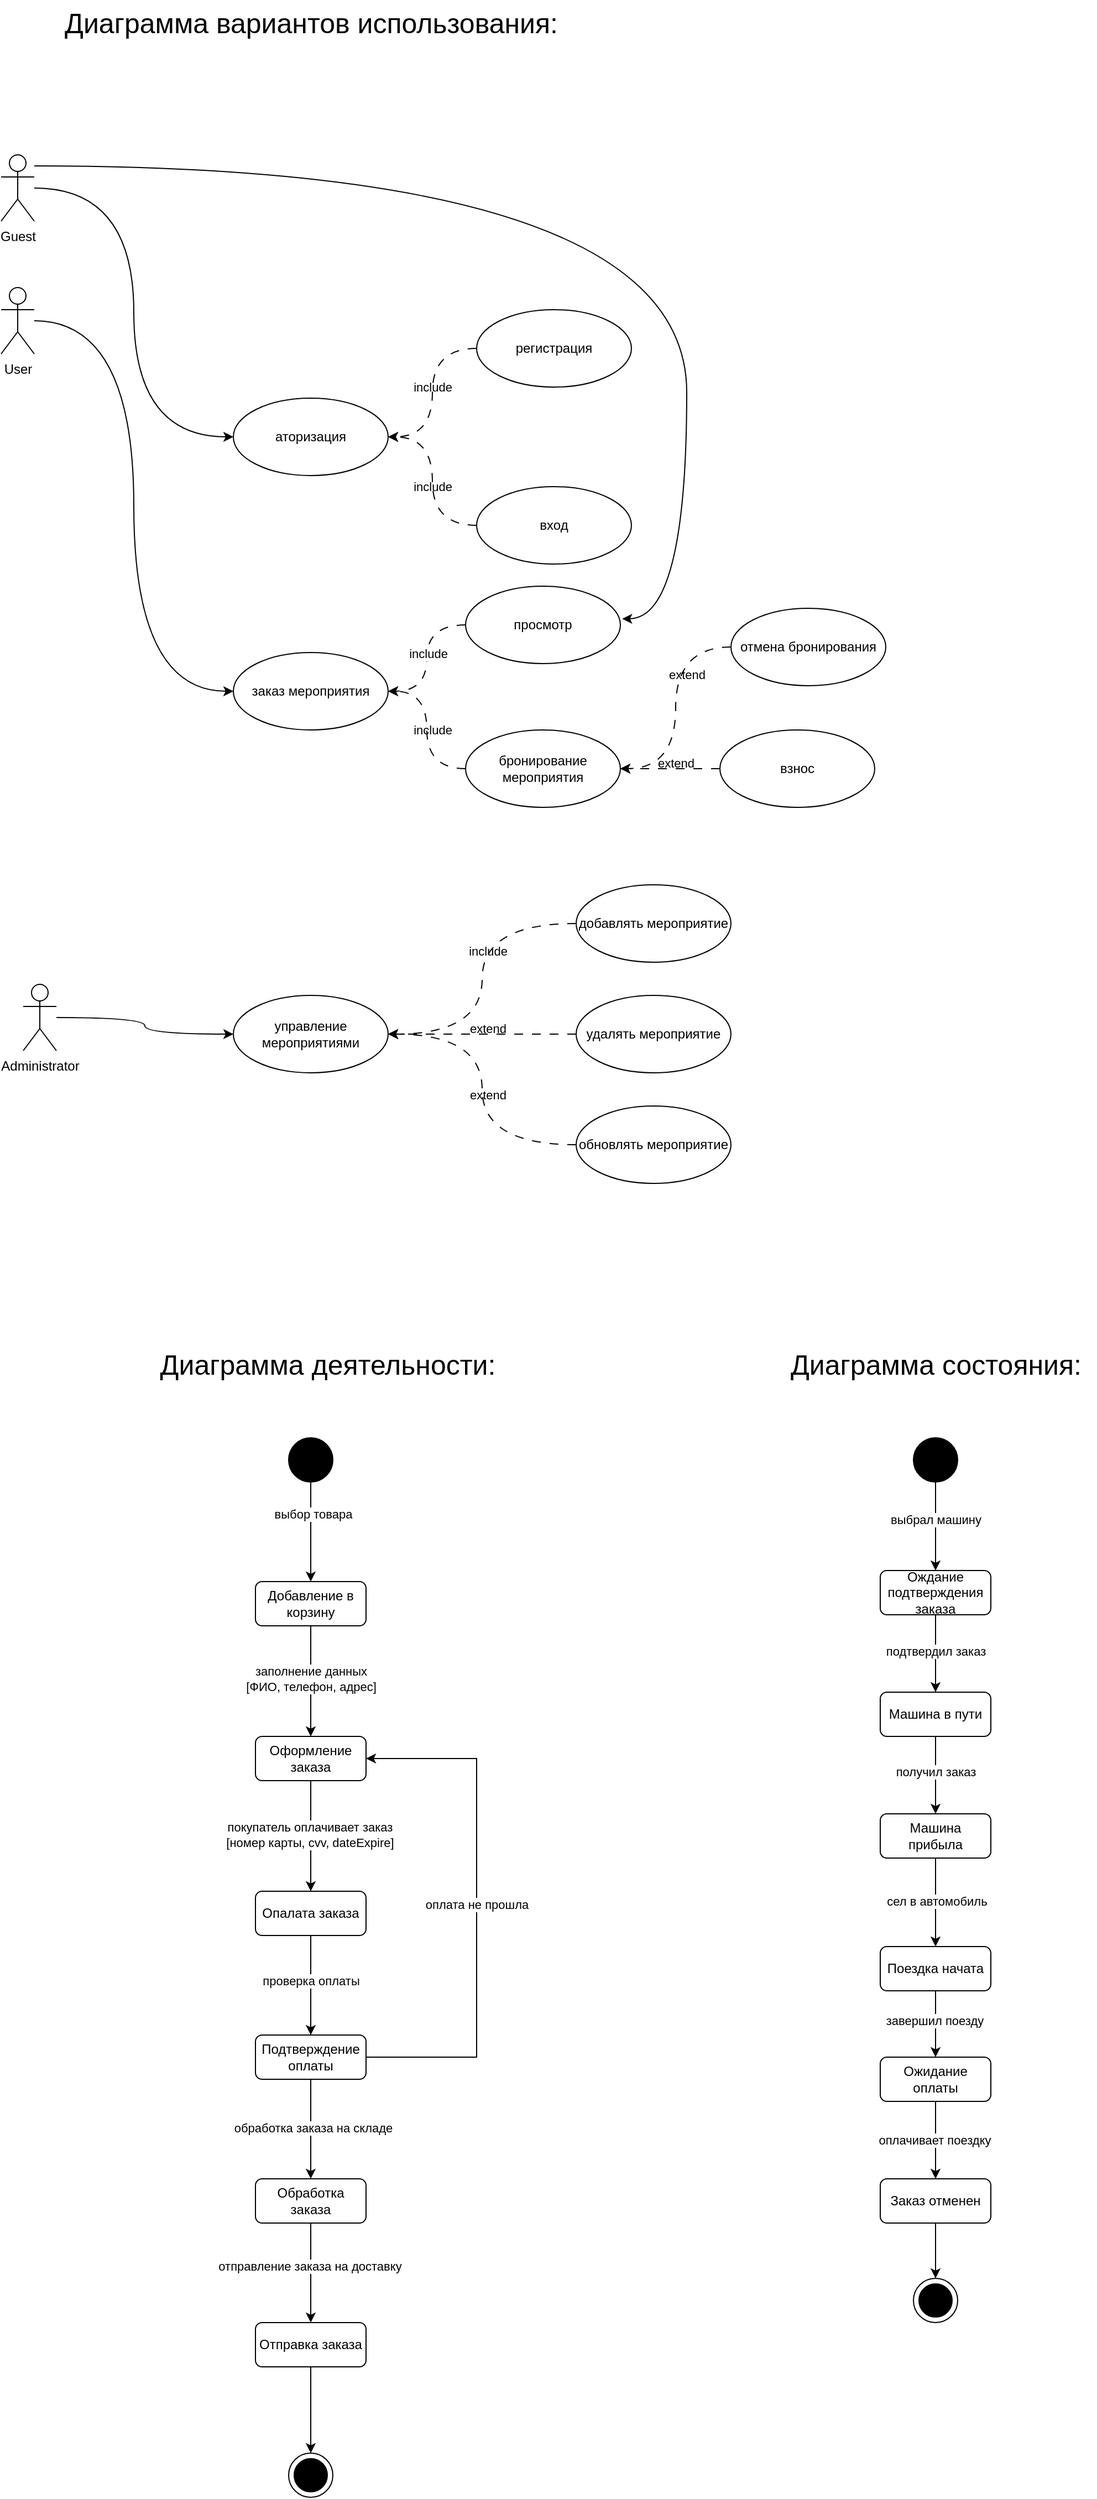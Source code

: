 <mxfile version="23.0.2" type="device">
  <diagram id="C5RBs43oDa-KdzZeNtuy" name="Page-1">
    <mxGraphModel dx="814" dy="554" grid="1" gridSize="10" guides="1" tooltips="1" connect="1" arrows="1" fold="1" page="1" pageScale="1" pageWidth="827" pageHeight="1169" math="0" shadow="0">
      <root>
        <mxCell id="WIyWlLk6GJQsqaUBKTNV-0" />
        <mxCell id="WIyWlLk6GJQsqaUBKTNV-1" parent="WIyWlLk6GJQsqaUBKTNV-0" />
        <mxCell id="9VNOGcir4t3zfCMRs3BQ-12" style="edgeStyle=orthogonalEdgeStyle;rounded=0;orthogonalLoop=1;jettySize=auto;html=1;curved=1;entryX=1.012;entryY=0.421;entryDx=0;entryDy=0;entryPerimeter=0;" parent="WIyWlLk6GJQsqaUBKTNV-1" source="9VNOGcir4t3zfCMRs3BQ-0" target="9VNOGcir4t3zfCMRs3BQ-14" edge="1">
          <mxGeometry relative="1" as="geometry">
            <mxPoint x="510" y="375" as="targetPoint" />
            <Array as="points">
              <mxPoint x="850" y="270" />
              <mxPoint x="850" y="680" />
            </Array>
          </mxGeometry>
        </mxCell>
        <mxCell id="9VNOGcir4t3zfCMRs3BQ-28" style="edgeStyle=orthogonalEdgeStyle;rounded=0;orthogonalLoop=1;jettySize=auto;html=1;entryX=0;entryY=0.5;entryDx=0;entryDy=0;curved=1;" parent="WIyWlLk6GJQsqaUBKTNV-1" source="9VNOGcir4t3zfCMRs3BQ-0" target="9VNOGcir4t3zfCMRs3BQ-10" edge="1">
          <mxGeometry relative="1" as="geometry" />
        </mxCell>
        <mxCell id="9VNOGcir4t3zfCMRs3BQ-0" value="Guest" style="shape=umlActor;verticalLabelPosition=bottom;verticalAlign=top;html=1;outlineConnect=0;" parent="WIyWlLk6GJQsqaUBKTNV-1" vertex="1">
          <mxGeometry x="230" y="260" width="30" height="60" as="geometry" />
        </mxCell>
        <mxCell id="9VNOGcir4t3zfCMRs3BQ-42" style="edgeStyle=orthogonalEdgeStyle;rounded=0;orthogonalLoop=1;jettySize=auto;html=1;entryX=0;entryY=0.5;entryDx=0;entryDy=0;curved=1;" parent="WIyWlLk6GJQsqaUBKTNV-1" source="9VNOGcir4t3zfCMRs3BQ-1" target="9VNOGcir4t3zfCMRs3BQ-38" edge="1">
          <mxGeometry relative="1" as="geometry" />
        </mxCell>
        <mxCell id="9VNOGcir4t3zfCMRs3BQ-1" value="Administrator" style="shape=umlActor;verticalLabelPosition=bottom;verticalAlign=top;html=1;outlineConnect=0;" parent="WIyWlLk6GJQsqaUBKTNV-1" vertex="1">
          <mxGeometry x="250" y="1010" width="30" height="60" as="geometry" />
        </mxCell>
        <mxCell id="9VNOGcir4t3zfCMRs3BQ-27" style="edgeStyle=orthogonalEdgeStyle;rounded=0;orthogonalLoop=1;jettySize=auto;html=1;entryX=0;entryY=0.5;entryDx=0;entryDy=0;curved=1;" parent="WIyWlLk6GJQsqaUBKTNV-1" source="9VNOGcir4t3zfCMRs3BQ-2" target="9VNOGcir4t3zfCMRs3BQ-19" edge="1">
          <mxGeometry relative="1" as="geometry" />
        </mxCell>
        <mxCell id="9VNOGcir4t3zfCMRs3BQ-2" value="User" style="shape=umlActor;verticalLabelPosition=bottom;verticalAlign=top;html=1;outlineConnect=0;" parent="WIyWlLk6GJQsqaUBKTNV-1" vertex="1">
          <mxGeometry x="230" y="380" width="30" height="60" as="geometry" />
        </mxCell>
        <mxCell id="9VNOGcir4t3zfCMRs3BQ-10" value="аторизация" style="ellipse;whiteSpace=wrap;html=1;" parent="WIyWlLk6GJQsqaUBKTNV-1" vertex="1">
          <mxGeometry x="440" y="480" width="140" height="70" as="geometry" />
        </mxCell>
        <mxCell id="9VNOGcir4t3zfCMRs3BQ-25" style="edgeStyle=orthogonalEdgeStyle;rounded=0;orthogonalLoop=1;jettySize=auto;html=1;entryX=1;entryY=0.5;entryDx=0;entryDy=0;curved=1;dashed=1;dashPattern=8 8;" parent="WIyWlLk6GJQsqaUBKTNV-1" source="9VNOGcir4t3zfCMRs3BQ-14" target="9VNOGcir4t3zfCMRs3BQ-19" edge="1">
          <mxGeometry relative="1" as="geometry" />
        </mxCell>
        <mxCell id="9VNOGcir4t3zfCMRs3BQ-29" value="include" style="edgeLabel;html=1;align=center;verticalAlign=middle;resizable=0;points=[];" parent="9VNOGcir4t3zfCMRs3BQ-25" vertex="1" connectable="0">
          <mxGeometry x="-0.061" y="1" relative="1" as="geometry">
            <mxPoint as="offset" />
          </mxGeometry>
        </mxCell>
        <mxCell id="9VNOGcir4t3zfCMRs3BQ-30" value="include" style="edgeLabel;html=1;align=center;verticalAlign=middle;resizable=0;points=[];" parent="9VNOGcir4t3zfCMRs3BQ-25" vertex="1" connectable="0">
          <mxGeometry x="-0.061" y="1" relative="1" as="geometry">
            <mxPoint x="4" y="69" as="offset" />
          </mxGeometry>
        </mxCell>
        <mxCell id="9VNOGcir4t3zfCMRs3BQ-31" value="include" style="edgeLabel;html=1;align=center;verticalAlign=middle;resizable=0;points=[];" parent="9VNOGcir4t3zfCMRs3BQ-25" vertex="1" connectable="0">
          <mxGeometry x="-0.061" y="1" relative="1" as="geometry">
            <mxPoint x="4" y="-241" as="offset" />
          </mxGeometry>
        </mxCell>
        <mxCell id="9VNOGcir4t3zfCMRs3BQ-32" value="include" style="edgeLabel;html=1;align=center;verticalAlign=middle;resizable=0;points=[];" parent="9VNOGcir4t3zfCMRs3BQ-25" vertex="1" connectable="0">
          <mxGeometry x="-0.061" y="1" relative="1" as="geometry">
            <mxPoint x="4" y="-151" as="offset" />
          </mxGeometry>
        </mxCell>
        <mxCell id="9VNOGcir4t3zfCMRs3BQ-35" value="extend" style="edgeLabel;html=1;align=center;verticalAlign=middle;resizable=0;points=[];" parent="9VNOGcir4t3zfCMRs3BQ-25" vertex="1" connectable="0">
          <mxGeometry x="-0.061" y="1" relative="1" as="geometry">
            <mxPoint x="224" y="99" as="offset" />
          </mxGeometry>
        </mxCell>
        <mxCell id="9VNOGcir4t3zfCMRs3BQ-48" value="include" style="edgeLabel;html=1;align=center;verticalAlign=middle;resizable=0;points=[];" parent="9VNOGcir4t3zfCMRs3BQ-25" vertex="1" connectable="0">
          <mxGeometry x="-0.061" y="1" relative="1" as="geometry">
            <mxPoint x="54" y="269" as="offset" />
          </mxGeometry>
        </mxCell>
        <mxCell id="9VNOGcir4t3zfCMRs3BQ-49" value="extend" style="edgeLabel;html=1;align=center;verticalAlign=middle;resizable=0;points=[];" parent="9VNOGcir4t3zfCMRs3BQ-25" vertex="1" connectable="0">
          <mxGeometry x="-0.061" y="1" relative="1" as="geometry">
            <mxPoint x="54" y="339" as="offset" />
          </mxGeometry>
        </mxCell>
        <mxCell id="9VNOGcir4t3zfCMRs3BQ-50" value="extend" style="edgeLabel;html=1;align=center;verticalAlign=middle;resizable=0;points=[];" parent="9VNOGcir4t3zfCMRs3BQ-25" vertex="1" connectable="0">
          <mxGeometry x="-0.061" y="1" relative="1" as="geometry">
            <mxPoint x="54" y="399" as="offset" />
          </mxGeometry>
        </mxCell>
        <mxCell id="9VNOGcir4t3zfCMRs3BQ-55" value="extend" style="edgeLabel;html=1;align=center;verticalAlign=middle;resizable=0;points=[];" parent="9VNOGcir4t3zfCMRs3BQ-25" vertex="1" connectable="0">
          <mxGeometry x="-0.061" y="1" relative="1" as="geometry">
            <mxPoint x="234" y="19" as="offset" />
          </mxGeometry>
        </mxCell>
        <mxCell id="9VNOGcir4t3zfCMRs3BQ-14" value="просмотр" style="ellipse;whiteSpace=wrap;html=1;" parent="WIyWlLk6GJQsqaUBKTNV-1" vertex="1">
          <mxGeometry x="650" y="650" width="140" height="70" as="geometry" />
        </mxCell>
        <mxCell id="9VNOGcir4t3zfCMRs3BQ-26" style="edgeStyle=orthogonalEdgeStyle;rounded=0;orthogonalLoop=1;jettySize=auto;html=1;entryX=1;entryY=0.5;entryDx=0;entryDy=0;curved=1;dashed=1;dashPattern=8 8;" parent="WIyWlLk6GJQsqaUBKTNV-1" source="9VNOGcir4t3zfCMRs3BQ-15" target="9VNOGcir4t3zfCMRs3BQ-19" edge="1">
          <mxGeometry relative="1" as="geometry" />
        </mxCell>
        <mxCell id="9VNOGcir4t3zfCMRs3BQ-15" value="бронирование мероприятия" style="ellipse;whiteSpace=wrap;html=1;" parent="WIyWlLk6GJQsqaUBKTNV-1" vertex="1">
          <mxGeometry x="650" y="780" width="140" height="70" as="geometry" />
        </mxCell>
        <mxCell id="9VNOGcir4t3zfCMRs3BQ-19" value="заказ мероприятия" style="ellipse;whiteSpace=wrap;html=1;" parent="WIyWlLk6GJQsqaUBKTNV-1" vertex="1">
          <mxGeometry x="440" y="710" width="140" height="70" as="geometry" />
        </mxCell>
        <mxCell id="9VNOGcir4t3zfCMRs3BQ-22" style="edgeStyle=orthogonalEdgeStyle;rounded=0;orthogonalLoop=1;jettySize=auto;html=1;entryX=1;entryY=0.5;entryDx=0;entryDy=0;curved=1;dashed=1;dashPattern=8 8;" parent="WIyWlLk6GJQsqaUBKTNV-1" source="9VNOGcir4t3zfCMRs3BQ-20" target="9VNOGcir4t3zfCMRs3BQ-10" edge="1">
          <mxGeometry relative="1" as="geometry" />
        </mxCell>
        <mxCell id="9VNOGcir4t3zfCMRs3BQ-20" value="регистрация" style="ellipse;whiteSpace=wrap;html=1;" parent="WIyWlLk6GJQsqaUBKTNV-1" vertex="1">
          <mxGeometry x="660" y="400" width="140" height="70" as="geometry" />
        </mxCell>
        <mxCell id="9VNOGcir4t3zfCMRs3BQ-24" style="edgeStyle=orthogonalEdgeStyle;rounded=0;orthogonalLoop=1;jettySize=auto;html=1;entryX=1;entryY=0.5;entryDx=0;entryDy=0;curved=1;dashed=1;dashPattern=8 8;" parent="WIyWlLk6GJQsqaUBKTNV-1" source="9VNOGcir4t3zfCMRs3BQ-21" target="9VNOGcir4t3zfCMRs3BQ-10" edge="1">
          <mxGeometry relative="1" as="geometry" />
        </mxCell>
        <mxCell id="9VNOGcir4t3zfCMRs3BQ-21" value="вход" style="ellipse;whiteSpace=wrap;html=1;" parent="WIyWlLk6GJQsqaUBKTNV-1" vertex="1">
          <mxGeometry x="660" y="560" width="140" height="70" as="geometry" />
        </mxCell>
        <mxCell id="9VNOGcir4t3zfCMRs3BQ-34" style="edgeStyle=orthogonalEdgeStyle;rounded=0;orthogonalLoop=1;jettySize=auto;html=1;entryX=1;entryY=0.5;entryDx=0;entryDy=0;dashed=1;dashPattern=8 8;" parent="WIyWlLk6GJQsqaUBKTNV-1" source="9VNOGcir4t3zfCMRs3BQ-33" target="9VNOGcir4t3zfCMRs3BQ-15" edge="1">
          <mxGeometry relative="1" as="geometry" />
        </mxCell>
        <mxCell id="9VNOGcir4t3zfCMRs3BQ-33" value="взнос" style="ellipse;whiteSpace=wrap;html=1;" parent="WIyWlLk6GJQsqaUBKTNV-1" vertex="1">
          <mxGeometry x="880" y="780" width="140" height="70" as="geometry" />
        </mxCell>
        <mxCell id="9VNOGcir4t3zfCMRs3BQ-38" value="управление мероприятиями" style="ellipse;whiteSpace=wrap;html=1;" parent="WIyWlLk6GJQsqaUBKTNV-1" vertex="1">
          <mxGeometry x="440" y="1020" width="140" height="70" as="geometry" />
        </mxCell>
        <mxCell id="9VNOGcir4t3zfCMRs3BQ-44" style="edgeStyle=orthogonalEdgeStyle;rounded=0;orthogonalLoop=1;jettySize=auto;html=1;entryX=1;entryY=0.5;entryDx=0;entryDy=0;dashed=1;dashPattern=8 8;curved=1;" parent="WIyWlLk6GJQsqaUBKTNV-1" source="9VNOGcir4t3zfCMRs3BQ-39" target="9VNOGcir4t3zfCMRs3BQ-38" edge="1">
          <mxGeometry relative="1" as="geometry" />
        </mxCell>
        <mxCell id="9VNOGcir4t3zfCMRs3BQ-39" value="добавлять мероприятие" style="ellipse;whiteSpace=wrap;html=1;" parent="WIyWlLk6GJQsqaUBKTNV-1" vertex="1">
          <mxGeometry x="750" y="920" width="140" height="70" as="geometry" />
        </mxCell>
        <mxCell id="9VNOGcir4t3zfCMRs3BQ-45" style="edgeStyle=orthogonalEdgeStyle;rounded=0;orthogonalLoop=1;jettySize=auto;html=1;dashed=1;dashPattern=8 8;entryX=1;entryY=0.5;entryDx=0;entryDy=0;" parent="WIyWlLk6GJQsqaUBKTNV-1" source="9VNOGcir4t3zfCMRs3BQ-40" target="9VNOGcir4t3zfCMRs3BQ-38" edge="1">
          <mxGeometry relative="1" as="geometry">
            <mxPoint x="590" y="1055.0" as="targetPoint" />
          </mxGeometry>
        </mxCell>
        <mxCell id="9VNOGcir4t3zfCMRs3BQ-40" value="удалять мероприятие" style="ellipse;whiteSpace=wrap;html=1;" parent="WIyWlLk6GJQsqaUBKTNV-1" vertex="1">
          <mxGeometry x="750" y="1020" width="140" height="70" as="geometry" />
        </mxCell>
        <mxCell id="9VNOGcir4t3zfCMRs3BQ-47" style="edgeStyle=orthogonalEdgeStyle;rounded=0;orthogonalLoop=1;jettySize=auto;html=1;entryX=1;entryY=0.5;entryDx=0;entryDy=0;curved=1;dashed=1;dashPattern=8 8;" parent="WIyWlLk6GJQsqaUBKTNV-1" source="9VNOGcir4t3zfCMRs3BQ-41" target="9VNOGcir4t3zfCMRs3BQ-38" edge="1">
          <mxGeometry relative="1" as="geometry" />
        </mxCell>
        <mxCell id="9VNOGcir4t3zfCMRs3BQ-41" value="обновлять мероприятие" style="ellipse;whiteSpace=wrap;html=1;" parent="WIyWlLk6GJQsqaUBKTNV-1" vertex="1">
          <mxGeometry x="750" y="1120" width="140" height="70" as="geometry" />
        </mxCell>
        <mxCell id="9VNOGcir4t3zfCMRs3BQ-54" style="edgeStyle=orthogonalEdgeStyle;rounded=0;orthogonalLoop=1;jettySize=auto;html=1;entryX=1;entryY=0.5;entryDx=0;entryDy=0;dashed=1;dashPattern=8 8;curved=1;" parent="WIyWlLk6GJQsqaUBKTNV-1" source="9VNOGcir4t3zfCMRs3BQ-52" target="9VNOGcir4t3zfCMRs3BQ-15" edge="1">
          <mxGeometry relative="1" as="geometry" />
        </mxCell>
        <mxCell id="9VNOGcir4t3zfCMRs3BQ-52" value="отмена бронирования" style="ellipse;whiteSpace=wrap;html=1;" parent="WIyWlLk6GJQsqaUBKTNV-1" vertex="1">
          <mxGeometry x="890" y="670" width="140" height="70" as="geometry" />
        </mxCell>
        <mxCell id="9VNOGcir4t3zfCMRs3BQ-56" value="Диаграмма деятельности:" style="text;html=1;align=center;verticalAlign=middle;resizable=0;points=[];autosize=1;strokeColor=none;fillColor=none;fontSize=25;" parent="WIyWlLk6GJQsqaUBKTNV-1" vertex="1">
          <mxGeometry x="360" y="1333" width="330" height="40" as="geometry" />
        </mxCell>
        <mxCell id="9VNOGcir4t3zfCMRs3BQ-58" value="Диаграмма вариантов использования:" style="text;html=1;align=center;verticalAlign=middle;resizable=0;points=[];autosize=1;strokeColor=none;fillColor=none;fontSize=25;" parent="WIyWlLk6GJQsqaUBKTNV-1" vertex="1">
          <mxGeometry x="275" y="120" width="470" height="40" as="geometry" />
        </mxCell>
        <mxCell id="9VNOGcir4t3zfCMRs3BQ-63" style="edgeStyle=orthogonalEdgeStyle;rounded=0;orthogonalLoop=1;jettySize=auto;html=1;" parent="WIyWlLk6GJQsqaUBKTNV-1" source="9VNOGcir4t3zfCMRs3BQ-61" target="9VNOGcir4t3zfCMRs3BQ-62" edge="1">
          <mxGeometry relative="1" as="geometry" />
        </mxCell>
        <mxCell id="9VNOGcir4t3zfCMRs3BQ-64" value="выбор товара" style="edgeLabel;html=1;align=center;verticalAlign=middle;resizable=0;points=[];" parent="9VNOGcir4t3zfCMRs3BQ-63" vertex="1" connectable="0">
          <mxGeometry x="-0.359" y="2" relative="1" as="geometry">
            <mxPoint as="offset" />
          </mxGeometry>
        </mxCell>
        <mxCell id="9VNOGcir4t3zfCMRs3BQ-61" value="" style="shape=ellipse;html=1;fillColor=strokeColor;fontSize=18;fontColor=#ffffff;" parent="WIyWlLk6GJQsqaUBKTNV-1" vertex="1">
          <mxGeometry x="490" y="1420" width="40" height="40" as="geometry" />
        </mxCell>
        <mxCell id="9VNOGcir4t3zfCMRs3BQ-66" style="edgeStyle=orthogonalEdgeStyle;rounded=0;orthogonalLoop=1;jettySize=auto;html=1;entryX=0.5;entryY=0;entryDx=0;entryDy=0;" parent="WIyWlLk6GJQsqaUBKTNV-1" source="9VNOGcir4t3zfCMRs3BQ-62" target="9VNOGcir4t3zfCMRs3BQ-65" edge="1">
          <mxGeometry relative="1" as="geometry" />
        </mxCell>
        <mxCell id="9VNOGcir4t3zfCMRs3BQ-67" value="заполнение данных&lt;br&gt;[ФИО, телефон, адрес]" style="edgeLabel;html=1;align=center;verticalAlign=middle;resizable=0;points=[];" parent="9VNOGcir4t3zfCMRs3BQ-66" vertex="1" connectable="0">
          <mxGeometry x="-0.051" relative="1" as="geometry">
            <mxPoint as="offset" />
          </mxGeometry>
        </mxCell>
        <mxCell id="9VNOGcir4t3zfCMRs3BQ-62" value="Добавление в корзину" style="shape=rect;rounded=1;html=1;whiteSpace=wrap;align=center;" parent="WIyWlLk6GJQsqaUBKTNV-1" vertex="1">
          <mxGeometry x="460" y="1550" width="100" height="40" as="geometry" />
        </mxCell>
        <mxCell id="9VNOGcir4t3zfCMRs3BQ-69" style="edgeStyle=orthogonalEdgeStyle;rounded=0;orthogonalLoop=1;jettySize=auto;html=1;entryX=0.5;entryY=0;entryDx=0;entryDy=0;" parent="WIyWlLk6GJQsqaUBKTNV-1" source="9VNOGcir4t3zfCMRs3BQ-65" target="9VNOGcir4t3zfCMRs3BQ-68" edge="1">
          <mxGeometry relative="1" as="geometry" />
        </mxCell>
        <mxCell id="9VNOGcir4t3zfCMRs3BQ-70" value="покупатель оплачивает заказ&lt;br&gt;[номер карты, cvv, dateExpire]" style="edgeLabel;html=1;align=center;verticalAlign=middle;resizable=0;points=[];" parent="9VNOGcir4t3zfCMRs3BQ-69" vertex="1" connectable="0">
          <mxGeometry x="-0.034" y="-1" relative="1" as="geometry">
            <mxPoint as="offset" />
          </mxGeometry>
        </mxCell>
        <mxCell id="9VNOGcir4t3zfCMRs3BQ-65" value="Оформление заказа" style="shape=rect;rounded=1;html=1;whiteSpace=wrap;align=center;" parent="WIyWlLk6GJQsqaUBKTNV-1" vertex="1">
          <mxGeometry x="460" y="1690" width="100" height="40" as="geometry" />
        </mxCell>
        <mxCell id="9VNOGcir4t3zfCMRs3BQ-71" style="edgeStyle=orthogonalEdgeStyle;rounded=0;orthogonalLoop=1;jettySize=auto;html=1;entryX=1;entryY=0.5;entryDx=0;entryDy=0;exitX=1;exitY=0.5;exitDx=0;exitDy=0;" parent="WIyWlLk6GJQsqaUBKTNV-1" source="9VNOGcir4t3zfCMRs3BQ-73" target="9VNOGcir4t3zfCMRs3BQ-65" edge="1">
          <mxGeometry relative="1" as="geometry">
            <Array as="points">
              <mxPoint x="660" y="1980" />
              <mxPoint x="660" y="1710" />
            </Array>
          </mxGeometry>
        </mxCell>
        <mxCell id="9VNOGcir4t3zfCMRs3BQ-72" value="оплата не прошла" style="edgeLabel;html=1;align=center;verticalAlign=middle;resizable=0;points=[];" parent="9VNOGcir4t3zfCMRs3BQ-71" vertex="1" connectable="0">
          <mxGeometry x="0.014" relative="1" as="geometry">
            <mxPoint as="offset" />
          </mxGeometry>
        </mxCell>
        <mxCell id="9VNOGcir4t3zfCMRs3BQ-74" style="edgeStyle=orthogonalEdgeStyle;rounded=0;orthogonalLoop=1;jettySize=auto;html=1;entryX=0.5;entryY=0;entryDx=0;entryDy=0;" parent="WIyWlLk6GJQsqaUBKTNV-1" source="9VNOGcir4t3zfCMRs3BQ-68" target="9VNOGcir4t3zfCMRs3BQ-73" edge="1">
          <mxGeometry relative="1" as="geometry" />
        </mxCell>
        <mxCell id="9VNOGcir4t3zfCMRs3BQ-75" value="проверка оплаты" style="edgeLabel;html=1;align=center;verticalAlign=middle;resizable=0;points=[];" parent="9VNOGcir4t3zfCMRs3BQ-74" vertex="1" connectable="0">
          <mxGeometry x="-0.088" y="-1" relative="1" as="geometry">
            <mxPoint x="1" as="offset" />
          </mxGeometry>
        </mxCell>
        <mxCell id="9VNOGcir4t3zfCMRs3BQ-68" value="Опалата заказа" style="shape=rect;rounded=1;html=1;whiteSpace=wrap;align=center;" parent="WIyWlLk6GJQsqaUBKTNV-1" vertex="1">
          <mxGeometry x="460" y="1830" width="100" height="40" as="geometry" />
        </mxCell>
        <mxCell id="9VNOGcir4t3zfCMRs3BQ-77" style="edgeStyle=orthogonalEdgeStyle;rounded=0;orthogonalLoop=1;jettySize=auto;html=1;entryX=0.5;entryY=0;entryDx=0;entryDy=0;" parent="WIyWlLk6GJQsqaUBKTNV-1" source="9VNOGcir4t3zfCMRs3BQ-73" target="9VNOGcir4t3zfCMRs3BQ-76" edge="1">
          <mxGeometry relative="1" as="geometry" />
        </mxCell>
        <mxCell id="9VNOGcir4t3zfCMRs3BQ-78" value="обработка заказа на складе" style="edgeLabel;html=1;align=center;verticalAlign=middle;resizable=0;points=[];" parent="9VNOGcir4t3zfCMRs3BQ-77" vertex="1" connectable="0">
          <mxGeometry x="-0.036" y="2" relative="1" as="geometry">
            <mxPoint as="offset" />
          </mxGeometry>
        </mxCell>
        <mxCell id="9VNOGcir4t3zfCMRs3BQ-73" value="Подтверждение оплаты" style="shape=rect;rounded=1;html=1;whiteSpace=wrap;align=center;" parent="WIyWlLk6GJQsqaUBKTNV-1" vertex="1">
          <mxGeometry x="460" y="1960" width="100" height="40" as="geometry" />
        </mxCell>
        <mxCell id="9VNOGcir4t3zfCMRs3BQ-80" style="edgeStyle=orthogonalEdgeStyle;rounded=0;orthogonalLoop=1;jettySize=auto;html=1;" parent="WIyWlLk6GJQsqaUBKTNV-1" source="9VNOGcir4t3zfCMRs3BQ-76" target="9VNOGcir4t3zfCMRs3BQ-79" edge="1">
          <mxGeometry relative="1" as="geometry" />
        </mxCell>
        <mxCell id="9VNOGcir4t3zfCMRs3BQ-82" value="отправление заказа на доставку" style="edgeLabel;html=1;align=center;verticalAlign=middle;resizable=0;points=[];" parent="9VNOGcir4t3zfCMRs3BQ-80" vertex="1" connectable="0">
          <mxGeometry x="-0.137" y="-1" relative="1" as="geometry">
            <mxPoint as="offset" />
          </mxGeometry>
        </mxCell>
        <mxCell id="9VNOGcir4t3zfCMRs3BQ-76" value="Обработка заказа" style="shape=rect;rounded=1;html=1;whiteSpace=wrap;align=center;" parent="WIyWlLk6GJQsqaUBKTNV-1" vertex="1">
          <mxGeometry x="460" y="2090" width="100" height="40" as="geometry" />
        </mxCell>
        <mxCell id="9VNOGcir4t3zfCMRs3BQ-79" value="Отправка заказа" style="shape=rect;rounded=1;html=1;whiteSpace=wrap;align=center;" parent="WIyWlLk6GJQsqaUBKTNV-1" vertex="1">
          <mxGeometry x="460" y="2220" width="100" height="40" as="geometry" />
        </mxCell>
        <mxCell id="9VNOGcir4t3zfCMRs3BQ-83" value="" style="shape=mxgraph.sysml.actFinal;html=1;verticalLabelPosition=bottom;labelBackgroundColor=#ffffff;verticalAlign=top;" parent="WIyWlLk6GJQsqaUBKTNV-1" vertex="1">
          <mxGeometry x="490" y="2338" width="40" height="40" as="geometry" />
        </mxCell>
        <mxCell id="9VNOGcir4t3zfCMRs3BQ-84" style="edgeStyle=orthogonalEdgeStyle;rounded=0;orthogonalLoop=1;jettySize=auto;html=1;entryX=0.5;entryY=0;entryDx=0;entryDy=0;entryPerimeter=0;" parent="WIyWlLk6GJQsqaUBKTNV-1" source="9VNOGcir4t3zfCMRs3BQ-79" target="9VNOGcir4t3zfCMRs3BQ-83" edge="1">
          <mxGeometry relative="1" as="geometry" />
        </mxCell>
        <mxCell id="WFDRFSRvHRVxW06Eg9aG-0" value="Диаграмма состояния:" style="text;html=1;align=center;verticalAlign=middle;resizable=0;points=[];autosize=1;strokeColor=none;fillColor=none;fontSize=25;" vertex="1" parent="WIyWlLk6GJQsqaUBKTNV-1">
          <mxGeometry x="930" y="1333" width="290" height="40" as="geometry" />
        </mxCell>
        <mxCell id="WFDRFSRvHRVxW06Eg9aG-3" style="edgeStyle=orthogonalEdgeStyle;rounded=0;orthogonalLoop=1;jettySize=auto;html=1;entryX=0.5;entryY=0;entryDx=0;entryDy=0;" edge="1" parent="WIyWlLk6GJQsqaUBKTNV-1" source="WFDRFSRvHRVxW06Eg9aG-1" target="WFDRFSRvHRVxW06Eg9aG-2">
          <mxGeometry relative="1" as="geometry" />
        </mxCell>
        <mxCell id="WFDRFSRvHRVxW06Eg9aG-4" value="выбрал машину" style="edgeLabel;html=1;align=center;verticalAlign=middle;resizable=0;points=[];" vertex="1" connectable="0" parent="WFDRFSRvHRVxW06Eg9aG-3">
          <mxGeometry x="-0.144" relative="1" as="geometry">
            <mxPoint as="offset" />
          </mxGeometry>
        </mxCell>
        <mxCell id="WFDRFSRvHRVxW06Eg9aG-1" value="" style="shape=ellipse;html=1;fillColor=strokeColor;fontSize=18;fontColor=#ffffff;" vertex="1" parent="WIyWlLk6GJQsqaUBKTNV-1">
          <mxGeometry x="1055" y="1420" width="40" height="40" as="geometry" />
        </mxCell>
        <mxCell id="WFDRFSRvHRVxW06Eg9aG-6" style="edgeStyle=orthogonalEdgeStyle;rounded=0;orthogonalLoop=1;jettySize=auto;html=1;entryX=0.5;entryY=0;entryDx=0;entryDy=0;" edge="1" parent="WIyWlLk6GJQsqaUBKTNV-1" source="WFDRFSRvHRVxW06Eg9aG-2" target="WFDRFSRvHRVxW06Eg9aG-5">
          <mxGeometry relative="1" as="geometry" />
        </mxCell>
        <mxCell id="WFDRFSRvHRVxW06Eg9aG-7" value="подтвердил заказ" style="edgeLabel;html=1;align=center;verticalAlign=middle;resizable=0;points=[];" vertex="1" connectable="0" parent="WFDRFSRvHRVxW06Eg9aG-6">
          <mxGeometry x="-0.07" relative="1" as="geometry">
            <mxPoint as="offset" />
          </mxGeometry>
        </mxCell>
        <mxCell id="WFDRFSRvHRVxW06Eg9aG-2" value="Ождание подтверждения заказа" style="shape=rect;rounded=1;html=1;whiteSpace=wrap;align=center;" vertex="1" parent="WIyWlLk6GJQsqaUBKTNV-1">
          <mxGeometry x="1025" y="1540" width="100" height="40" as="geometry" />
        </mxCell>
        <mxCell id="WFDRFSRvHRVxW06Eg9aG-9" style="edgeStyle=orthogonalEdgeStyle;rounded=0;orthogonalLoop=1;jettySize=auto;html=1;" edge="1" parent="WIyWlLk6GJQsqaUBKTNV-1" source="WFDRFSRvHRVxW06Eg9aG-5" target="WFDRFSRvHRVxW06Eg9aG-8">
          <mxGeometry relative="1" as="geometry" />
        </mxCell>
        <mxCell id="WFDRFSRvHRVxW06Eg9aG-10" value="получил заказ" style="edgeLabel;html=1;align=center;verticalAlign=middle;resizable=0;points=[];" vertex="1" connectable="0" parent="WFDRFSRvHRVxW06Eg9aG-9">
          <mxGeometry x="-0.094" relative="1" as="geometry">
            <mxPoint as="offset" />
          </mxGeometry>
        </mxCell>
        <mxCell id="WFDRFSRvHRVxW06Eg9aG-5" value="Машина в пути" style="shape=rect;rounded=1;html=1;whiteSpace=wrap;align=center;" vertex="1" parent="WIyWlLk6GJQsqaUBKTNV-1">
          <mxGeometry x="1025" y="1650" width="100" height="40" as="geometry" />
        </mxCell>
        <mxCell id="WFDRFSRvHRVxW06Eg9aG-12" style="edgeStyle=orthogonalEdgeStyle;rounded=0;orthogonalLoop=1;jettySize=auto;html=1;entryX=0.5;entryY=0;entryDx=0;entryDy=0;" edge="1" parent="WIyWlLk6GJQsqaUBKTNV-1" source="WFDRFSRvHRVxW06Eg9aG-8" target="WFDRFSRvHRVxW06Eg9aG-11">
          <mxGeometry relative="1" as="geometry" />
        </mxCell>
        <mxCell id="WFDRFSRvHRVxW06Eg9aG-13" value="сел в автомобиль" style="edgeLabel;html=1;align=center;verticalAlign=middle;resizable=0;points=[];" vertex="1" connectable="0" parent="WFDRFSRvHRVxW06Eg9aG-12">
          <mxGeometry x="-0.026" y="1" relative="1" as="geometry">
            <mxPoint as="offset" />
          </mxGeometry>
        </mxCell>
        <mxCell id="WFDRFSRvHRVxW06Eg9aG-8" value="Машина прибыла" style="shape=rect;rounded=1;html=1;whiteSpace=wrap;align=center;" vertex="1" parent="WIyWlLk6GJQsqaUBKTNV-1">
          <mxGeometry x="1025" y="1760" width="100" height="40" as="geometry" />
        </mxCell>
        <mxCell id="WFDRFSRvHRVxW06Eg9aG-16" style="edgeStyle=orthogonalEdgeStyle;rounded=0;orthogonalLoop=1;jettySize=auto;html=1;" edge="1" parent="WIyWlLk6GJQsqaUBKTNV-1" source="WFDRFSRvHRVxW06Eg9aG-11" target="WFDRFSRvHRVxW06Eg9aG-14">
          <mxGeometry relative="1" as="geometry" />
        </mxCell>
        <mxCell id="WFDRFSRvHRVxW06Eg9aG-17" value="завершил поезду" style="edgeLabel;html=1;align=center;verticalAlign=middle;resizable=0;points=[];" vertex="1" connectable="0" parent="WFDRFSRvHRVxW06Eg9aG-16">
          <mxGeometry x="-0.118" y="-1" relative="1" as="geometry">
            <mxPoint as="offset" />
          </mxGeometry>
        </mxCell>
        <mxCell id="WFDRFSRvHRVxW06Eg9aG-11" value="Поездка начата" style="shape=rect;rounded=1;html=1;whiteSpace=wrap;align=center;" vertex="1" parent="WIyWlLk6GJQsqaUBKTNV-1">
          <mxGeometry x="1025" y="1880" width="100" height="40" as="geometry" />
        </mxCell>
        <mxCell id="WFDRFSRvHRVxW06Eg9aG-19" style="edgeStyle=orthogonalEdgeStyle;rounded=0;orthogonalLoop=1;jettySize=auto;html=1;entryX=0.5;entryY=0;entryDx=0;entryDy=0;" edge="1" parent="WIyWlLk6GJQsqaUBKTNV-1" source="WFDRFSRvHRVxW06Eg9aG-14" target="WFDRFSRvHRVxW06Eg9aG-18">
          <mxGeometry relative="1" as="geometry" />
        </mxCell>
        <mxCell id="WFDRFSRvHRVxW06Eg9aG-20" value="оплачивает поездку" style="edgeLabel;html=1;align=center;verticalAlign=middle;resizable=0;points=[];" vertex="1" connectable="0" parent="WFDRFSRvHRVxW06Eg9aG-19">
          <mxGeometry x="0.002" y="-1" relative="1" as="geometry">
            <mxPoint as="offset" />
          </mxGeometry>
        </mxCell>
        <mxCell id="WFDRFSRvHRVxW06Eg9aG-14" value="Ожидание оплаты" style="shape=rect;rounded=1;html=1;whiteSpace=wrap;align=center;" vertex="1" parent="WIyWlLk6GJQsqaUBKTNV-1">
          <mxGeometry x="1025" y="1980" width="100" height="40" as="geometry" />
        </mxCell>
        <mxCell id="WFDRFSRvHRVxW06Eg9aG-18" value="Заказ отменен" style="shape=rect;rounded=1;html=1;whiteSpace=wrap;align=center;" vertex="1" parent="WIyWlLk6GJQsqaUBKTNV-1">
          <mxGeometry x="1025" y="2090" width="100" height="40" as="geometry" />
        </mxCell>
        <mxCell id="WFDRFSRvHRVxW06Eg9aG-21" value="" style="shape=mxgraph.sysml.actFinal;html=1;verticalLabelPosition=bottom;labelBackgroundColor=#ffffff;verticalAlign=top;" vertex="1" parent="WIyWlLk6GJQsqaUBKTNV-1">
          <mxGeometry x="1055" y="2180" width="40" height="40" as="geometry" />
        </mxCell>
        <mxCell id="WFDRFSRvHRVxW06Eg9aG-22" style="edgeStyle=orthogonalEdgeStyle;rounded=0;orthogonalLoop=1;jettySize=auto;html=1;entryX=0.5;entryY=0;entryDx=0;entryDy=0;entryPerimeter=0;" edge="1" parent="WIyWlLk6GJQsqaUBKTNV-1" source="WFDRFSRvHRVxW06Eg9aG-18" target="WFDRFSRvHRVxW06Eg9aG-21">
          <mxGeometry relative="1" as="geometry" />
        </mxCell>
      </root>
    </mxGraphModel>
  </diagram>
</mxfile>
